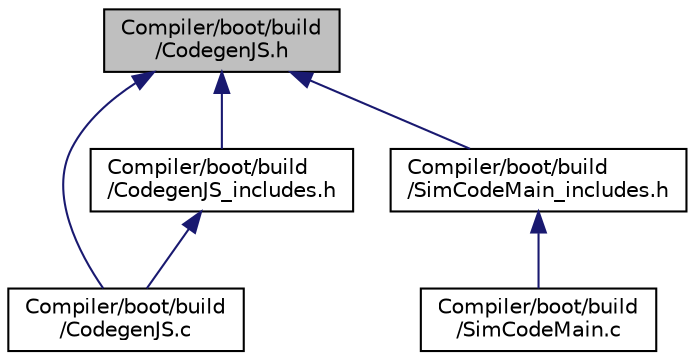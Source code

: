 digraph "Compiler/boot/build/CodegenJS.h"
{
  edge [fontname="Helvetica",fontsize="10",labelfontname="Helvetica",labelfontsize="10"];
  node [fontname="Helvetica",fontsize="10",shape=record];
  Node6 [label="Compiler/boot/build\l/CodegenJS.h",height=0.2,width=0.4,color="black", fillcolor="grey75", style="filled", fontcolor="black"];
  Node6 -> Node7 [dir="back",color="midnightblue",fontsize="10",style="solid",fontname="Helvetica"];
  Node7 [label="Compiler/boot/build\l/CodegenJS.c",height=0.2,width=0.4,color="black", fillcolor="white", style="filled",URL="$d2/d2d/_codegen_j_s_8c.html"];
  Node6 -> Node8 [dir="back",color="midnightblue",fontsize="10",style="solid",fontname="Helvetica"];
  Node8 [label="Compiler/boot/build\l/CodegenJS_includes.h",height=0.2,width=0.4,color="black", fillcolor="white", style="filled",URL="$db/de5/_codegen_j_s__includes_8h.html"];
  Node8 -> Node7 [dir="back",color="midnightblue",fontsize="10",style="solid",fontname="Helvetica"];
  Node6 -> Node9 [dir="back",color="midnightblue",fontsize="10",style="solid",fontname="Helvetica"];
  Node9 [label="Compiler/boot/build\l/SimCodeMain_includes.h",height=0.2,width=0.4,color="black", fillcolor="white", style="filled",URL="$d7/dad/_sim_code_main__includes_8h.html"];
  Node9 -> Node10 [dir="back",color="midnightblue",fontsize="10",style="solid",fontname="Helvetica"];
  Node10 [label="Compiler/boot/build\l/SimCodeMain.c",height=0.2,width=0.4,color="black", fillcolor="white", style="filled",URL="$d9/d4b/_sim_code_main_8c.html"];
}
